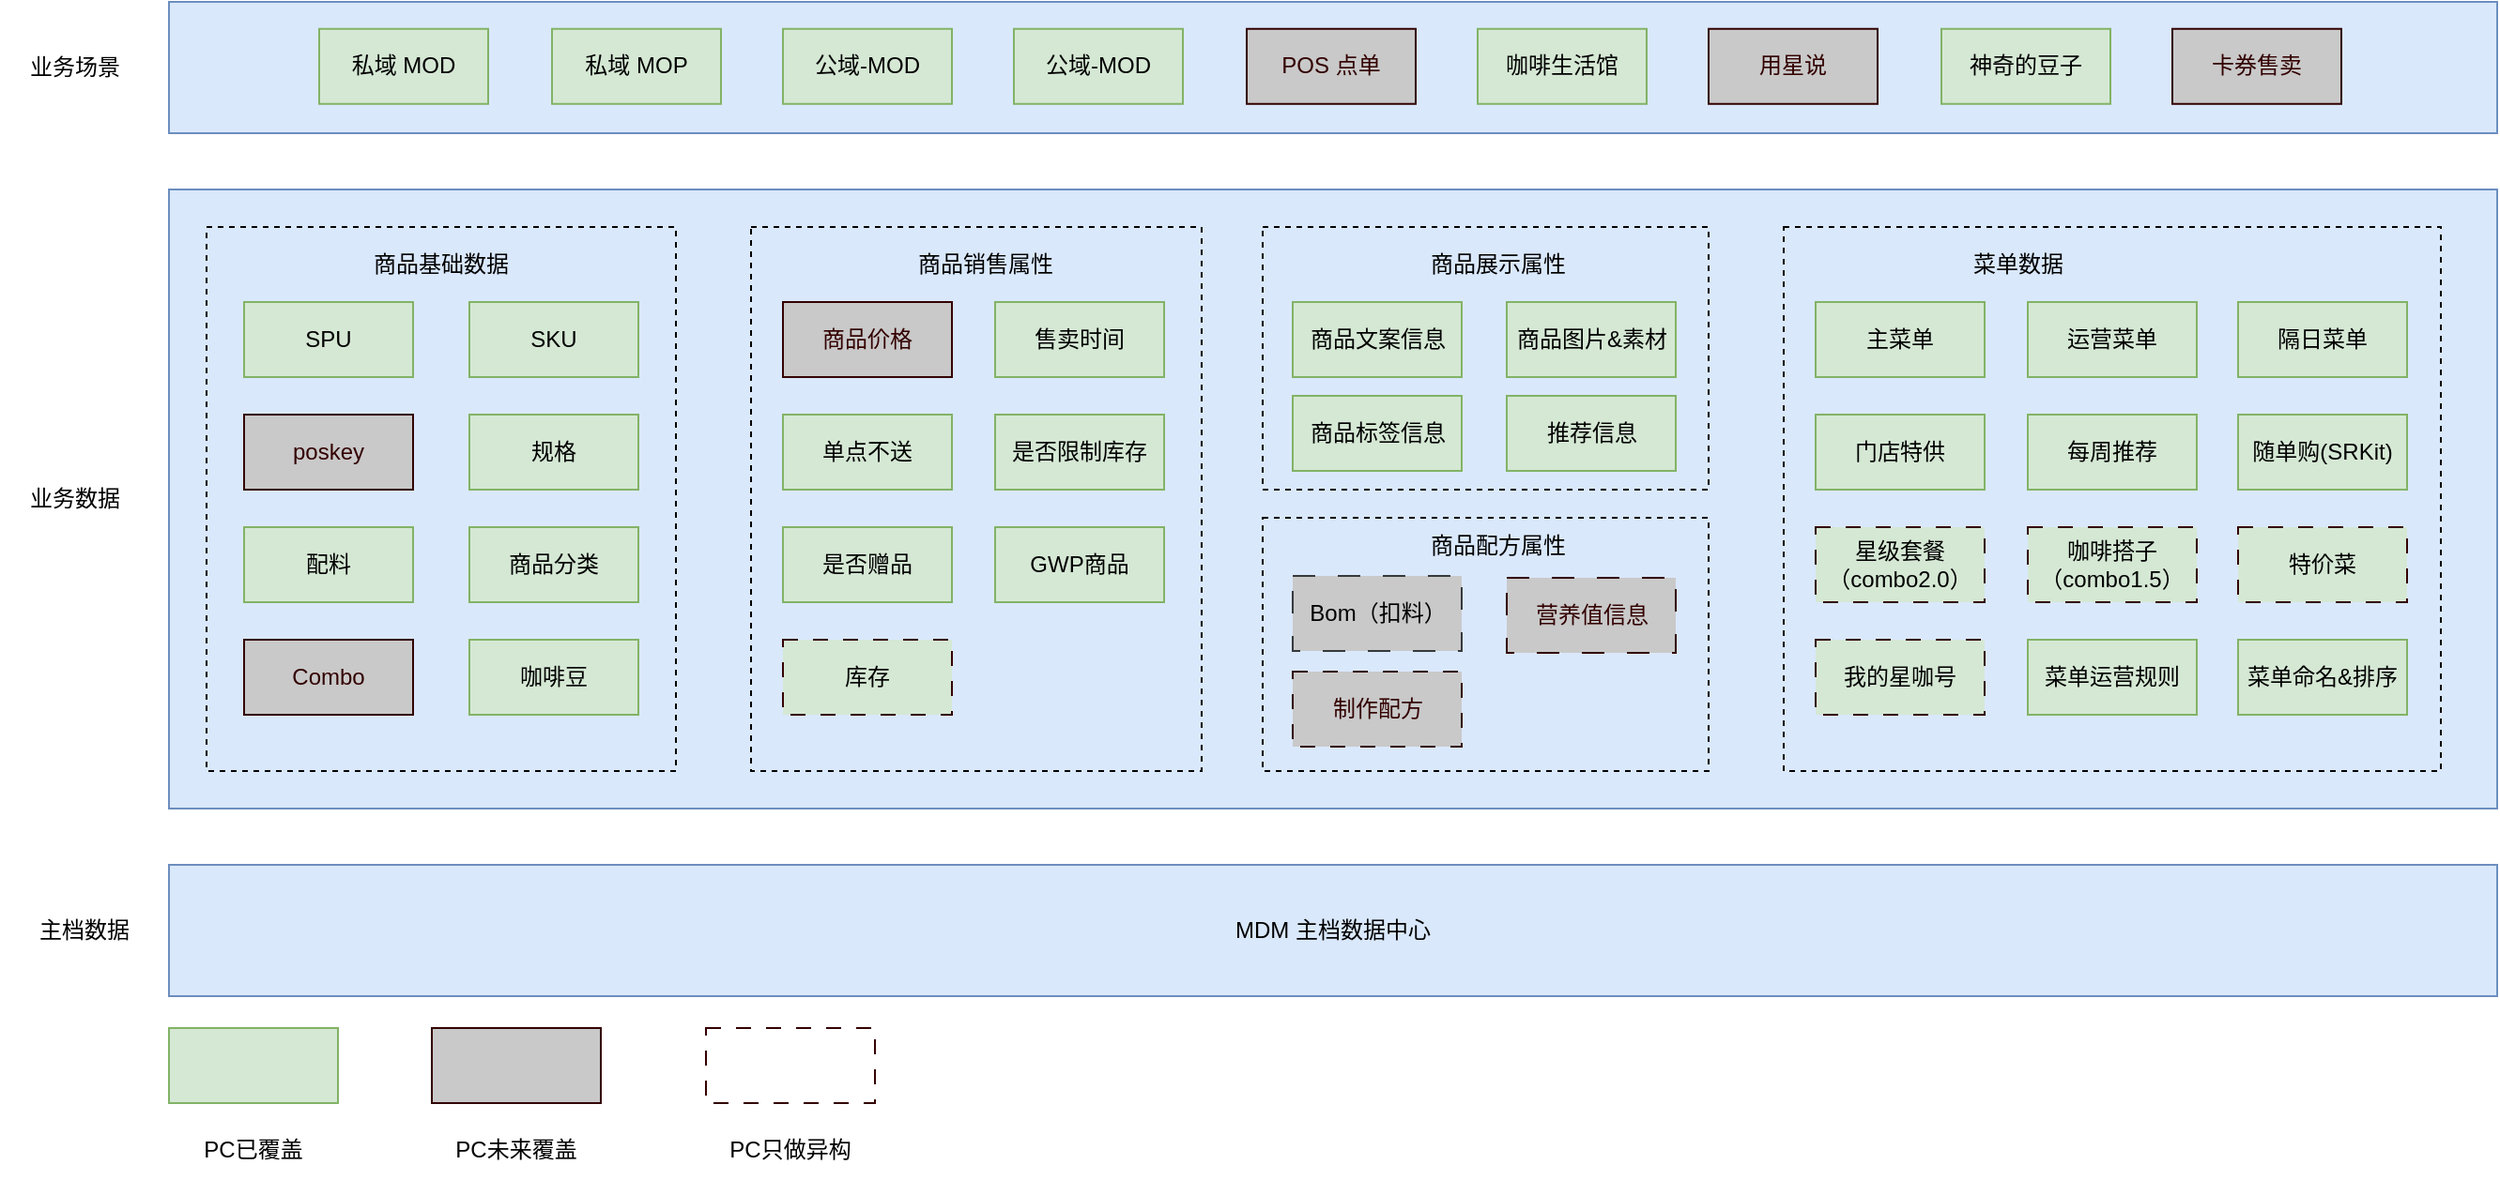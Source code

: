 <mxfile version="24.7.5">
  <diagram name="第 1 页" id="eRAYg7L_3T3pv5g5wy1d">
    <mxGraphModel dx="1578" dy="1188" grid="1" gridSize="10" guides="1" tooltips="1" connect="1" arrows="1" fold="1" page="1" pageScale="1" pageWidth="3300" pageHeight="4681" math="0" shadow="0">
      <root>
        <mxCell id="0" />
        <mxCell id="1" parent="0" />
        <mxCell id="4jVG0ttsqznSV5I52BtW-102" value="MDM 主档数据中心" style="rounded=0;whiteSpace=wrap;html=1;fillColor=#dae8fc;strokeColor=#6c8ebf;" parent="1" vertex="1">
          <mxGeometry x="320" y="510" width="1240" height="70" as="geometry" />
        </mxCell>
        <mxCell id="4jVG0ttsqznSV5I52BtW-88" value="" style="rounded=0;whiteSpace=wrap;html=1;fillColor=#dae8fc;strokeColor=#6c8ebf;" parent="1" vertex="1">
          <mxGeometry x="320" y="50" width="1240" height="70" as="geometry" />
        </mxCell>
        <mxCell id="4jVG0ttsqznSV5I52BtW-82" value="业务场景" style="text;html=1;align=center;verticalAlign=middle;whiteSpace=wrap;rounded=0;" parent="1" vertex="1">
          <mxGeometry x="240" y="70" width="60" height="30" as="geometry" />
        </mxCell>
        <mxCell id="4jVG0ttsqznSV5I52BtW-83" value="私域 MOD" style="rounded=0;whiteSpace=wrap;html=1;fillColor=#d5e8d4;strokeColor=#82b366;" parent="1" vertex="1">
          <mxGeometry x="400" y="64.38" width="90" height="40" as="geometry" />
        </mxCell>
        <mxCell id="4jVG0ttsqznSV5I52BtW-84" value="私域 MOP" style="rounded=0;whiteSpace=wrap;html=1;fillColor=#d5e8d4;strokeColor=#82b366;" parent="1" vertex="1">
          <mxGeometry x="524" y="64.38" width="90" height="40" as="geometry" />
        </mxCell>
        <mxCell id="4jVG0ttsqznSV5I52BtW-85" value="公域-MOD" style="rounded=0;whiteSpace=wrap;html=1;fillColor=#d5e8d4;strokeColor=#82b366;" parent="1" vertex="1">
          <mxGeometry x="647" y="64.38" width="90" height="40" as="geometry" />
        </mxCell>
        <mxCell id="4jVG0ttsqznSV5I52BtW-86" value="公域-MOD" style="rounded=0;whiteSpace=wrap;html=1;fillColor=#d5e8d4;strokeColor=#82b366;" parent="1" vertex="1">
          <mxGeometry x="770" y="64.38" width="90" height="40" as="geometry" />
        </mxCell>
        <mxCell id="4jVG0ttsqznSV5I52BtW-87" value="咖啡生活馆" style="rounded=0;whiteSpace=wrap;html=1;fillColor=#d5e8d4;strokeColor=#82b366;" parent="1" vertex="1">
          <mxGeometry x="1017" y="64.38" width="90" height="40" as="geometry" />
        </mxCell>
        <mxCell id="4jVG0ttsqznSV5I52BtW-95" value="主档数据" style="text;html=1;align=center;verticalAlign=middle;whiteSpace=wrap;rounded=0;" parent="1" vertex="1">
          <mxGeometry x="240" y="530" width="70" height="30" as="geometry" />
        </mxCell>
        <mxCell id="dU5oYRAke7bi80Ur_Mct-1" style="edgeStyle=orthogonalEdgeStyle;rounded=0;orthogonalLoop=1;jettySize=auto;html=1;exitX=0.5;exitY=1;exitDx=0;exitDy=0;" edge="1" parent="1" source="4jVG0ttsqznSV5I52BtW-85" target="4jVG0ttsqznSV5I52BtW-85">
          <mxGeometry relative="1" as="geometry" />
        </mxCell>
        <mxCell id="dU5oYRAke7bi80Ur_Mct-2" value="POS 点单" style="rounded=0;whiteSpace=wrap;html=1;fillColor=#C9C9C9;strokeColor=#330000;fontColor=#330000;" vertex="1" parent="1">
          <mxGeometry x="894" y="64.38" width="90" height="40" as="geometry" />
        </mxCell>
        <mxCell id="dU5oYRAke7bi80Ur_Mct-3" value="用星说" style="rounded=0;whiteSpace=wrap;html=1;fillColor=#C9C9C9;strokeColor=#330000;fontColor=#330000;" vertex="1" parent="1">
          <mxGeometry x="1140" y="64.38" width="90" height="40" as="geometry" />
        </mxCell>
        <mxCell id="dU5oYRAke7bi80Ur_Mct-4" value="神奇的豆子" style="rounded=0;whiteSpace=wrap;html=1;fillColor=#d5e8d4;strokeColor=#82b366;" vertex="1" parent="1">
          <mxGeometry x="1264" y="64.38" width="90" height="40" as="geometry" />
        </mxCell>
        <mxCell id="dU5oYRAke7bi80Ur_Mct-5" value="卡券售卖" style="rounded=0;whiteSpace=wrap;html=1;fillColor=#C9C9C9;strokeColor=#330000;fontColor=#330000;" vertex="1" parent="1">
          <mxGeometry x="1387" y="64.38" width="90" height="40" as="geometry" />
        </mxCell>
        <mxCell id="dU5oYRAke7bi80Ur_Mct-6" value="" style="rounded=0;whiteSpace=wrap;html=1;fillColor=#dae8fc;strokeColor=#6c8ebf;" vertex="1" parent="1">
          <mxGeometry x="320" y="150" width="1240" height="330" as="geometry" />
        </mxCell>
        <mxCell id="dU5oYRAke7bi80Ur_Mct-8" value="业务数据" style="text;html=1;align=center;verticalAlign=middle;whiteSpace=wrap;rounded=0;" vertex="1" parent="1">
          <mxGeometry x="230" y="297.5" width="80" height="35" as="geometry" />
        </mxCell>
        <mxCell id="dU5oYRAke7bi80Ur_Mct-43" value="" style="rounded=0;whiteSpace=wrap;html=1;fillColor=#d5e8d4;strokeColor=#82b366;" vertex="1" parent="1">
          <mxGeometry x="320" y="597" width="90" height="40" as="geometry" />
        </mxCell>
        <mxCell id="dU5oYRAke7bi80Ur_Mct-45" value="PC已覆盖" style="text;html=1;align=center;verticalAlign=middle;whiteSpace=wrap;rounded=0;" vertex="1" parent="1">
          <mxGeometry x="330" y="647" width="70" height="30" as="geometry" />
        </mxCell>
        <mxCell id="dU5oYRAke7bi80Ur_Mct-46" value="PC未来覆盖" style="text;html=1;align=center;verticalAlign=middle;whiteSpace=wrap;rounded=0;" vertex="1" parent="1">
          <mxGeometry x="470" y="647" width="70" height="30" as="geometry" />
        </mxCell>
        <mxCell id="dU5oYRAke7bi80Ur_Mct-47" value="PC只做异构" style="text;html=1;align=center;verticalAlign=middle;whiteSpace=wrap;rounded=0;" vertex="1" parent="1">
          <mxGeometry x="616" y="647" width="70" height="30" as="geometry" />
        </mxCell>
        <mxCell id="dU5oYRAke7bi80Ur_Mct-49" value="" style="rounded=0;whiteSpace=wrap;html=1;dashed=1;fillColor=none;" vertex="1" parent="1">
          <mxGeometry x="340" y="170" width="250" height="290" as="geometry" />
        </mxCell>
        <mxCell id="dU5oYRAke7bi80Ur_Mct-51" value="商品基础数据" style="text;html=1;align=center;verticalAlign=middle;whiteSpace=wrap;rounded=0;" vertex="1" parent="1">
          <mxGeometry x="425" y="170" width="80" height="40" as="geometry" />
        </mxCell>
        <mxCell id="dU5oYRAke7bi80Ur_Mct-18" value="SPU" style="rounded=0;whiteSpace=wrap;html=1;fillColor=#d5e8d4;strokeColor=#82b366;" vertex="1" parent="1">
          <mxGeometry x="360" y="210" width="90" height="40" as="geometry" />
        </mxCell>
        <mxCell id="dU5oYRAke7bi80Ur_Mct-19" value="SKU" style="rounded=0;whiteSpace=wrap;html=1;fillColor=#d5e8d4;strokeColor=#82b366;" vertex="1" parent="1">
          <mxGeometry x="480" y="210" width="90" height="40" as="geometry" />
        </mxCell>
        <mxCell id="dU5oYRAke7bi80Ur_Mct-20" value="poskey" style="rounded=0;whiteSpace=wrap;html=1;fillColor=#C9C9C9;strokeColor=#330000;fontColor=#330000;" vertex="1" parent="1">
          <mxGeometry x="360" y="270" width="90" height="40" as="geometry" />
        </mxCell>
        <mxCell id="dU5oYRAke7bi80Ur_Mct-21" value="规格" style="rounded=0;whiteSpace=wrap;html=1;fillColor=#d5e8d4;strokeColor=#82b366;" vertex="1" parent="1">
          <mxGeometry x="480" y="270" width="90" height="40" as="geometry" />
        </mxCell>
        <mxCell id="dU5oYRAke7bi80Ur_Mct-22" value="配料" style="rounded=0;whiteSpace=wrap;html=1;fillColor=#d5e8d4;strokeColor=#82b366;" vertex="1" parent="1">
          <mxGeometry x="360" y="330" width="90" height="40" as="geometry" />
        </mxCell>
        <mxCell id="dU5oYRAke7bi80Ur_Mct-24" value="商品分类" style="rounded=0;whiteSpace=wrap;html=1;fillColor=#d5e8d4;strokeColor=#82b366;" vertex="1" parent="1">
          <mxGeometry x="480" y="330" width="90" height="40" as="geometry" />
        </mxCell>
        <mxCell id="dU5oYRAke7bi80Ur_Mct-32" value="Combo" style="rounded=0;whiteSpace=wrap;html=1;fillColor=#C9C9C9;strokeColor=#330000;fontColor=#330000;" vertex="1" parent="1">
          <mxGeometry x="360" y="390" width="90" height="40" as="geometry" />
        </mxCell>
        <mxCell id="dU5oYRAke7bi80Ur_Mct-35" value="咖啡豆" style="rounded=0;whiteSpace=wrap;html=1;fillColor=#d5e8d4;strokeColor=#82b366;" vertex="1" parent="1">
          <mxGeometry x="480" y="390" width="90" height="40" as="geometry" />
        </mxCell>
        <mxCell id="dU5oYRAke7bi80Ur_Mct-53" value="" style="rounded=0;whiteSpace=wrap;html=1;dashed=1;fillColor=none;" vertex="1" parent="1">
          <mxGeometry x="630" y="170" width="240" height="290" as="geometry" />
        </mxCell>
        <mxCell id="dU5oYRAke7bi80Ur_Mct-54" value="商品销售属性" style="text;html=1;align=center;verticalAlign=middle;whiteSpace=wrap;rounded=0;" vertex="1" parent="1">
          <mxGeometry x="715" y="170" width="80" height="40" as="geometry" />
        </mxCell>
        <mxCell id="dU5oYRAke7bi80Ur_Mct-33" value="商品价格" style="rounded=0;whiteSpace=wrap;html=1;fillColor=#C9C9C9;strokeColor=#330000;fontColor=#330000;" vertex="1" parent="1">
          <mxGeometry x="647" y="210" width="90" height="40" as="geometry" />
        </mxCell>
        <mxCell id="dU5oYRAke7bi80Ur_Mct-55" value="售卖时间" style="rounded=0;whiteSpace=wrap;html=1;fillColor=#d5e8d4;strokeColor=#82b366;" vertex="1" parent="1">
          <mxGeometry x="760" y="210" width="90" height="40" as="geometry" />
        </mxCell>
        <mxCell id="dU5oYRAke7bi80Ur_Mct-56" value="" style="rounded=0;whiteSpace=wrap;html=1;dashed=1;fillColor=none;" vertex="1" parent="1">
          <mxGeometry x="902.5" y="325" width="237.5" height="135" as="geometry" />
        </mxCell>
        <mxCell id="dU5oYRAke7bi80Ur_Mct-57" value="商品配方属性" style="text;html=1;align=center;verticalAlign=middle;whiteSpace=wrap;rounded=0;" vertex="1" parent="1">
          <mxGeometry x="987.5" y="320" width="80" height="40" as="geometry" />
        </mxCell>
        <mxCell id="dU5oYRAke7bi80Ur_Mct-58" value="" style="rounded=0;whiteSpace=wrap;html=1;dashed=1;fillColor=none;" vertex="1" parent="1">
          <mxGeometry x="902.5" y="170" width="237.5" height="140" as="geometry" />
        </mxCell>
        <mxCell id="dU5oYRAke7bi80Ur_Mct-59" value="商品展示属性" style="text;html=1;align=center;verticalAlign=middle;whiteSpace=wrap;rounded=0;" vertex="1" parent="1">
          <mxGeometry x="987.5" y="170" width="80" height="40" as="geometry" />
        </mxCell>
        <mxCell id="dU5oYRAke7bi80Ur_Mct-60" value="单点不送" style="rounded=0;whiteSpace=wrap;html=1;fillColor=#d5e8d4;strokeColor=#82b366;" vertex="1" parent="1">
          <mxGeometry x="647" y="270" width="90" height="40" as="geometry" />
        </mxCell>
        <mxCell id="dU5oYRAke7bi80Ur_Mct-61" value="是否限制库存" style="rounded=0;whiteSpace=wrap;html=1;fillColor=#d5e8d4;strokeColor=#82b366;" vertex="1" parent="1">
          <mxGeometry x="760" y="270" width="90" height="40" as="geometry" />
        </mxCell>
        <mxCell id="dU5oYRAke7bi80Ur_Mct-62" value="是否赠品" style="rounded=0;whiteSpace=wrap;html=1;fillColor=#d5e8d4;strokeColor=#82b366;" vertex="1" parent="1">
          <mxGeometry x="647" y="330" width="90" height="40" as="geometry" />
        </mxCell>
        <mxCell id="dU5oYRAke7bi80Ur_Mct-63" value="GWP商品" style="rounded=0;whiteSpace=wrap;html=1;fillColor=#d5e8d4;strokeColor=#82b366;" vertex="1" parent="1">
          <mxGeometry x="760" y="330" width="90" height="40" as="geometry" />
        </mxCell>
        <mxCell id="dU5oYRAke7bi80Ur_Mct-64" value="库存" style="rounded=0;whiteSpace=wrap;html=1;fillColor=#d5e8d4;strokeColor=#330000;dashed=1;dashPattern=8 8;" vertex="1" parent="1">
          <mxGeometry x="647" y="390" width="90" height="40" as="geometry" />
        </mxCell>
        <mxCell id="dU5oYRAke7bi80Ur_Mct-65" value="商品文案信息" style="rounded=0;whiteSpace=wrap;html=1;fillColor=#d5e8d4;strokeColor=#82b366;" vertex="1" parent="1">
          <mxGeometry x="918.5" y="210" width="90" height="40" as="geometry" />
        </mxCell>
        <mxCell id="dU5oYRAke7bi80Ur_Mct-66" value="商品图片&amp;amp;素材" style="rounded=0;whiteSpace=wrap;html=1;fillColor=#d5e8d4;strokeColor=#82b366;" vertex="1" parent="1">
          <mxGeometry x="1032.5" y="210" width="90" height="40" as="geometry" />
        </mxCell>
        <mxCell id="dU5oYRAke7bi80Ur_Mct-67" value="商品标签信息" style="rounded=0;whiteSpace=wrap;html=1;fillColor=#d5e8d4;strokeColor=#82b366;" vertex="1" parent="1">
          <mxGeometry x="918.5" y="260" width="90" height="40" as="geometry" />
        </mxCell>
        <mxCell id="dU5oYRAke7bi80Ur_Mct-69" value="推荐信息" style="rounded=0;whiteSpace=wrap;html=1;fillColor=#d5e8d4;strokeColor=#82b366;" vertex="1" parent="1">
          <mxGeometry x="1032.5" y="260" width="90" height="40" as="geometry" />
        </mxCell>
        <mxCell id="dU5oYRAke7bi80Ur_Mct-25" value="Bom（扣料）" style="rounded=0;whiteSpace=wrap;html=1;fillColor=#C9C9C9;strokeColor=#36393d;dashed=1;dashPattern=12 12;" vertex="1" parent="1">
          <mxGeometry x="918.5" y="356" width="90" height="40" as="geometry" />
        </mxCell>
        <mxCell id="dU5oYRAke7bi80Ur_Mct-26" value="营养值信息" style="rounded=0;whiteSpace=wrap;html=1;fillColor=#C9C9C9;strokeColor=#330000;fontColor=#330000;dashed=1;dashPattern=12 12;" vertex="1" parent="1">
          <mxGeometry x="1032.5" y="357" width="90" height="40" as="geometry" />
        </mxCell>
        <mxCell id="dU5oYRAke7bi80Ur_Mct-27" value="制作配方" style="rounded=0;whiteSpace=wrap;html=1;fillColor=#C9C9C9;strokeColor=#330000;fontColor=#330000;dashed=1;dashPattern=8 8;" vertex="1" parent="1">
          <mxGeometry x="918.5" y="407" width="90" height="40" as="geometry" />
        </mxCell>
        <mxCell id="dU5oYRAke7bi80Ur_Mct-70" value="" style="rounded=0;whiteSpace=wrap;html=1;dashed=1;fillColor=none;" vertex="1" parent="1">
          <mxGeometry x="1180" y="170" width="350" height="290" as="geometry" />
        </mxCell>
        <mxCell id="dU5oYRAke7bi80Ur_Mct-71" value="菜单数据" style="text;html=1;align=center;verticalAlign=middle;whiteSpace=wrap;rounded=0;" vertex="1" parent="1">
          <mxGeometry x="1265" y="170" width="80" height="40" as="geometry" />
        </mxCell>
        <mxCell id="dU5oYRAke7bi80Ur_Mct-74" value="隔日菜单" style="rounded=0;whiteSpace=wrap;html=1;fillColor=#d5e8d4;strokeColor=#82b366;" vertex="1" parent="1">
          <mxGeometry x="1422" y="210" width="90" height="40" as="geometry" />
        </mxCell>
        <mxCell id="dU5oYRAke7bi80Ur_Mct-75" value="门店特供" style="rounded=0;whiteSpace=wrap;html=1;fillColor=#d5e8d4;strokeColor=#82b366;" vertex="1" parent="1">
          <mxGeometry x="1197" y="270" width="90" height="40" as="geometry" />
        </mxCell>
        <mxCell id="dU5oYRAke7bi80Ur_Mct-76" value="每周推荐" style="rounded=0;whiteSpace=wrap;html=1;fillColor=#d5e8d4;strokeColor=#82b366;" vertex="1" parent="1">
          <mxGeometry x="1310" y="270" width="90" height="40" as="geometry" />
        </mxCell>
        <mxCell id="dU5oYRAke7bi80Ur_Mct-77" value="随单购(SRKit)" style="rounded=0;whiteSpace=wrap;html=1;fillColor=#d5e8d4;strokeColor=#82b366;" vertex="1" parent="1">
          <mxGeometry x="1422" y="270" width="90" height="40" as="geometry" />
        </mxCell>
        <mxCell id="dU5oYRAke7bi80Ur_Mct-78" value="星级套餐（combo2.0）" style="rounded=0;whiteSpace=wrap;html=1;fillColor=#d5e8d4;strokeColor=#330000;dashed=1;dashPattern=8 8;" vertex="1" parent="1">
          <mxGeometry x="1197" y="330" width="90" height="40" as="geometry" />
        </mxCell>
        <mxCell id="dU5oYRAke7bi80Ur_Mct-79" value="主菜单" style="rounded=0;whiteSpace=wrap;html=1;fillColor=#d5e8d4;strokeColor=#82b366;" vertex="1" parent="1">
          <mxGeometry x="1197" y="210" width="90" height="40" as="geometry" />
        </mxCell>
        <mxCell id="dU5oYRAke7bi80Ur_Mct-80" value="运营菜单" style="rounded=0;whiteSpace=wrap;html=1;fillColor=#d5e8d4;strokeColor=#82b366;" vertex="1" parent="1">
          <mxGeometry x="1310" y="210" width="90" height="40" as="geometry" />
        </mxCell>
        <mxCell id="dU5oYRAke7bi80Ur_Mct-81" value="我的星咖号" style="rounded=0;whiteSpace=wrap;html=1;fillColor=#d5e8d4;strokeColor=#330000;dashed=1;dashPattern=8 8;" vertex="1" parent="1">
          <mxGeometry x="1197" y="390" width="90" height="40" as="geometry" />
        </mxCell>
        <mxCell id="dU5oYRAke7bi80Ur_Mct-82" value="" style="rounded=0;whiteSpace=wrap;html=1;fillColor=none;strokeColor=#330000;fontColor=#330000;dashed=1;dashPattern=8 8;" vertex="1" parent="1">
          <mxGeometry x="606" y="597" width="90" height="40" as="geometry" />
        </mxCell>
        <mxCell id="dU5oYRAke7bi80Ur_Mct-83" value="" style="rounded=0;whiteSpace=wrap;html=1;fillColor=#C9C9C9;strokeColor=#330000;fontColor=#330000;" vertex="1" parent="1">
          <mxGeometry x="460" y="597" width="90" height="40" as="geometry" />
        </mxCell>
        <mxCell id="dU5oYRAke7bi80Ur_Mct-86" value="咖啡搭子（combo1.5）" style="rounded=0;whiteSpace=wrap;html=1;fillColor=#d5e8d4;strokeColor=#330000;dashed=1;dashPattern=8 8;" vertex="1" parent="1">
          <mxGeometry x="1310" y="330" width="90" height="40" as="geometry" />
        </mxCell>
        <mxCell id="dU5oYRAke7bi80Ur_Mct-87" value="特价菜" style="rounded=0;whiteSpace=wrap;html=1;fillColor=#d5e8d4;strokeColor=#330000;dashed=1;dashPattern=8 8;" vertex="1" parent="1">
          <mxGeometry x="1422" y="330" width="90" height="40" as="geometry" />
        </mxCell>
        <mxCell id="dU5oYRAke7bi80Ur_Mct-89" value="菜单运营规则" style="rounded=0;whiteSpace=wrap;html=1;fillColor=#d5e8d4;strokeColor=#82b366;" vertex="1" parent="1">
          <mxGeometry x="1310" y="390" width="90" height="40" as="geometry" />
        </mxCell>
        <mxCell id="dU5oYRAke7bi80Ur_Mct-90" value="菜单命名&amp;amp;排序" style="rounded=0;whiteSpace=wrap;html=1;fillColor=#d5e8d4;strokeColor=#82b366;" vertex="1" parent="1">
          <mxGeometry x="1422" y="390" width="90" height="40" as="geometry" />
        </mxCell>
      </root>
    </mxGraphModel>
  </diagram>
</mxfile>
